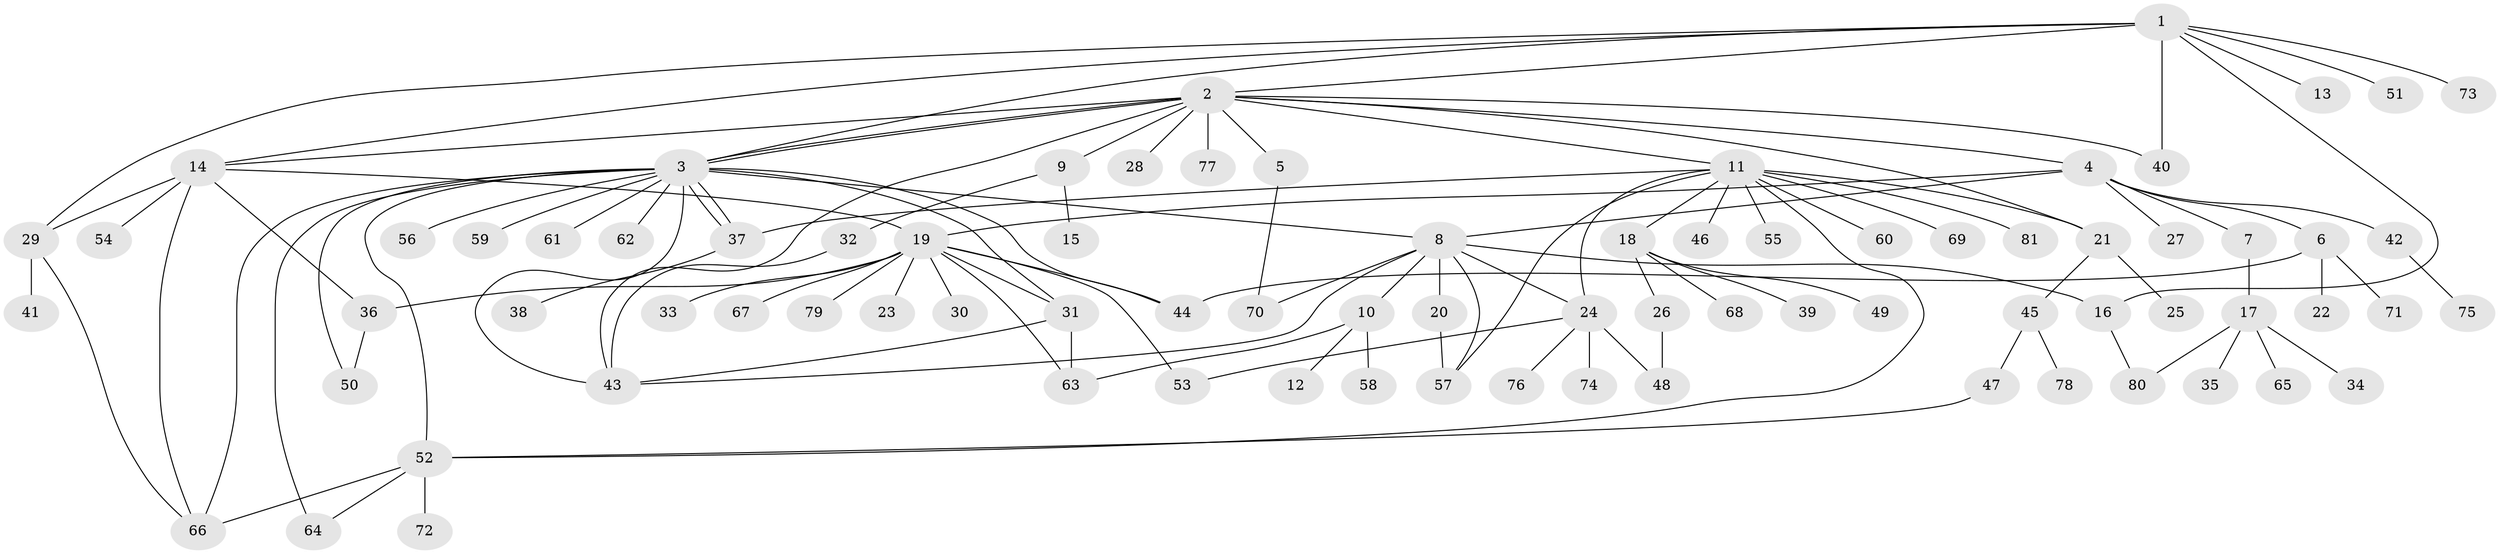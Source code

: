 // coarse degree distribution, {16: 0.016129032258064516, 13: 0.016129032258064516, 7: 0.016129032258064516, 2: 0.11290322580645161, 5: 0.06451612903225806, 10: 0.016129032258064516, 3: 0.08064516129032258, 11: 0.03225806451612903, 1: 0.5645161290322581, 4: 0.06451612903225806, 6: 0.016129032258064516}
// Generated by graph-tools (version 1.1) at 2025/51/02/27/25 19:51:58]
// undirected, 81 vertices, 115 edges
graph export_dot {
graph [start="1"]
  node [color=gray90,style=filled];
  1;
  2;
  3;
  4;
  5;
  6;
  7;
  8;
  9;
  10;
  11;
  12;
  13;
  14;
  15;
  16;
  17;
  18;
  19;
  20;
  21;
  22;
  23;
  24;
  25;
  26;
  27;
  28;
  29;
  30;
  31;
  32;
  33;
  34;
  35;
  36;
  37;
  38;
  39;
  40;
  41;
  42;
  43;
  44;
  45;
  46;
  47;
  48;
  49;
  50;
  51;
  52;
  53;
  54;
  55;
  56;
  57;
  58;
  59;
  60;
  61;
  62;
  63;
  64;
  65;
  66;
  67;
  68;
  69;
  70;
  71;
  72;
  73;
  74;
  75;
  76;
  77;
  78;
  79;
  80;
  81;
  1 -- 2;
  1 -- 3;
  1 -- 13;
  1 -- 14;
  1 -- 16;
  1 -- 29;
  1 -- 40;
  1 -- 51;
  1 -- 73;
  2 -- 3;
  2 -- 3;
  2 -- 4;
  2 -- 5;
  2 -- 9;
  2 -- 11;
  2 -- 14;
  2 -- 21;
  2 -- 28;
  2 -- 40;
  2 -- 43;
  2 -- 77;
  3 -- 8;
  3 -- 31;
  3 -- 37;
  3 -- 37;
  3 -- 43;
  3 -- 44;
  3 -- 50;
  3 -- 52;
  3 -- 56;
  3 -- 59;
  3 -- 61;
  3 -- 62;
  3 -- 64;
  3 -- 66;
  4 -- 6;
  4 -- 7;
  4 -- 8;
  4 -- 19;
  4 -- 27;
  4 -- 42;
  5 -- 70;
  6 -- 22;
  6 -- 44;
  6 -- 71;
  7 -- 17;
  8 -- 10;
  8 -- 16;
  8 -- 20;
  8 -- 24;
  8 -- 43;
  8 -- 57;
  8 -- 70;
  9 -- 15;
  9 -- 32;
  10 -- 12;
  10 -- 58;
  10 -- 63;
  11 -- 18;
  11 -- 21;
  11 -- 24;
  11 -- 37;
  11 -- 46;
  11 -- 52;
  11 -- 55;
  11 -- 57;
  11 -- 60;
  11 -- 69;
  11 -- 81;
  14 -- 19;
  14 -- 29;
  14 -- 36;
  14 -- 54;
  14 -- 66;
  16 -- 80;
  17 -- 34;
  17 -- 35;
  17 -- 65;
  17 -- 80;
  18 -- 26;
  18 -- 39;
  18 -- 49;
  18 -- 68;
  19 -- 23;
  19 -- 30;
  19 -- 31;
  19 -- 33;
  19 -- 36;
  19 -- 44;
  19 -- 53;
  19 -- 63;
  19 -- 67;
  19 -- 79;
  20 -- 57;
  21 -- 25;
  21 -- 45;
  24 -- 48;
  24 -- 53;
  24 -- 74;
  24 -- 76;
  26 -- 48;
  29 -- 41;
  29 -- 66;
  31 -- 43;
  31 -- 63;
  32 -- 43;
  36 -- 50;
  37 -- 38;
  42 -- 75;
  45 -- 47;
  45 -- 78;
  47 -- 52;
  52 -- 64;
  52 -- 66;
  52 -- 72;
}
